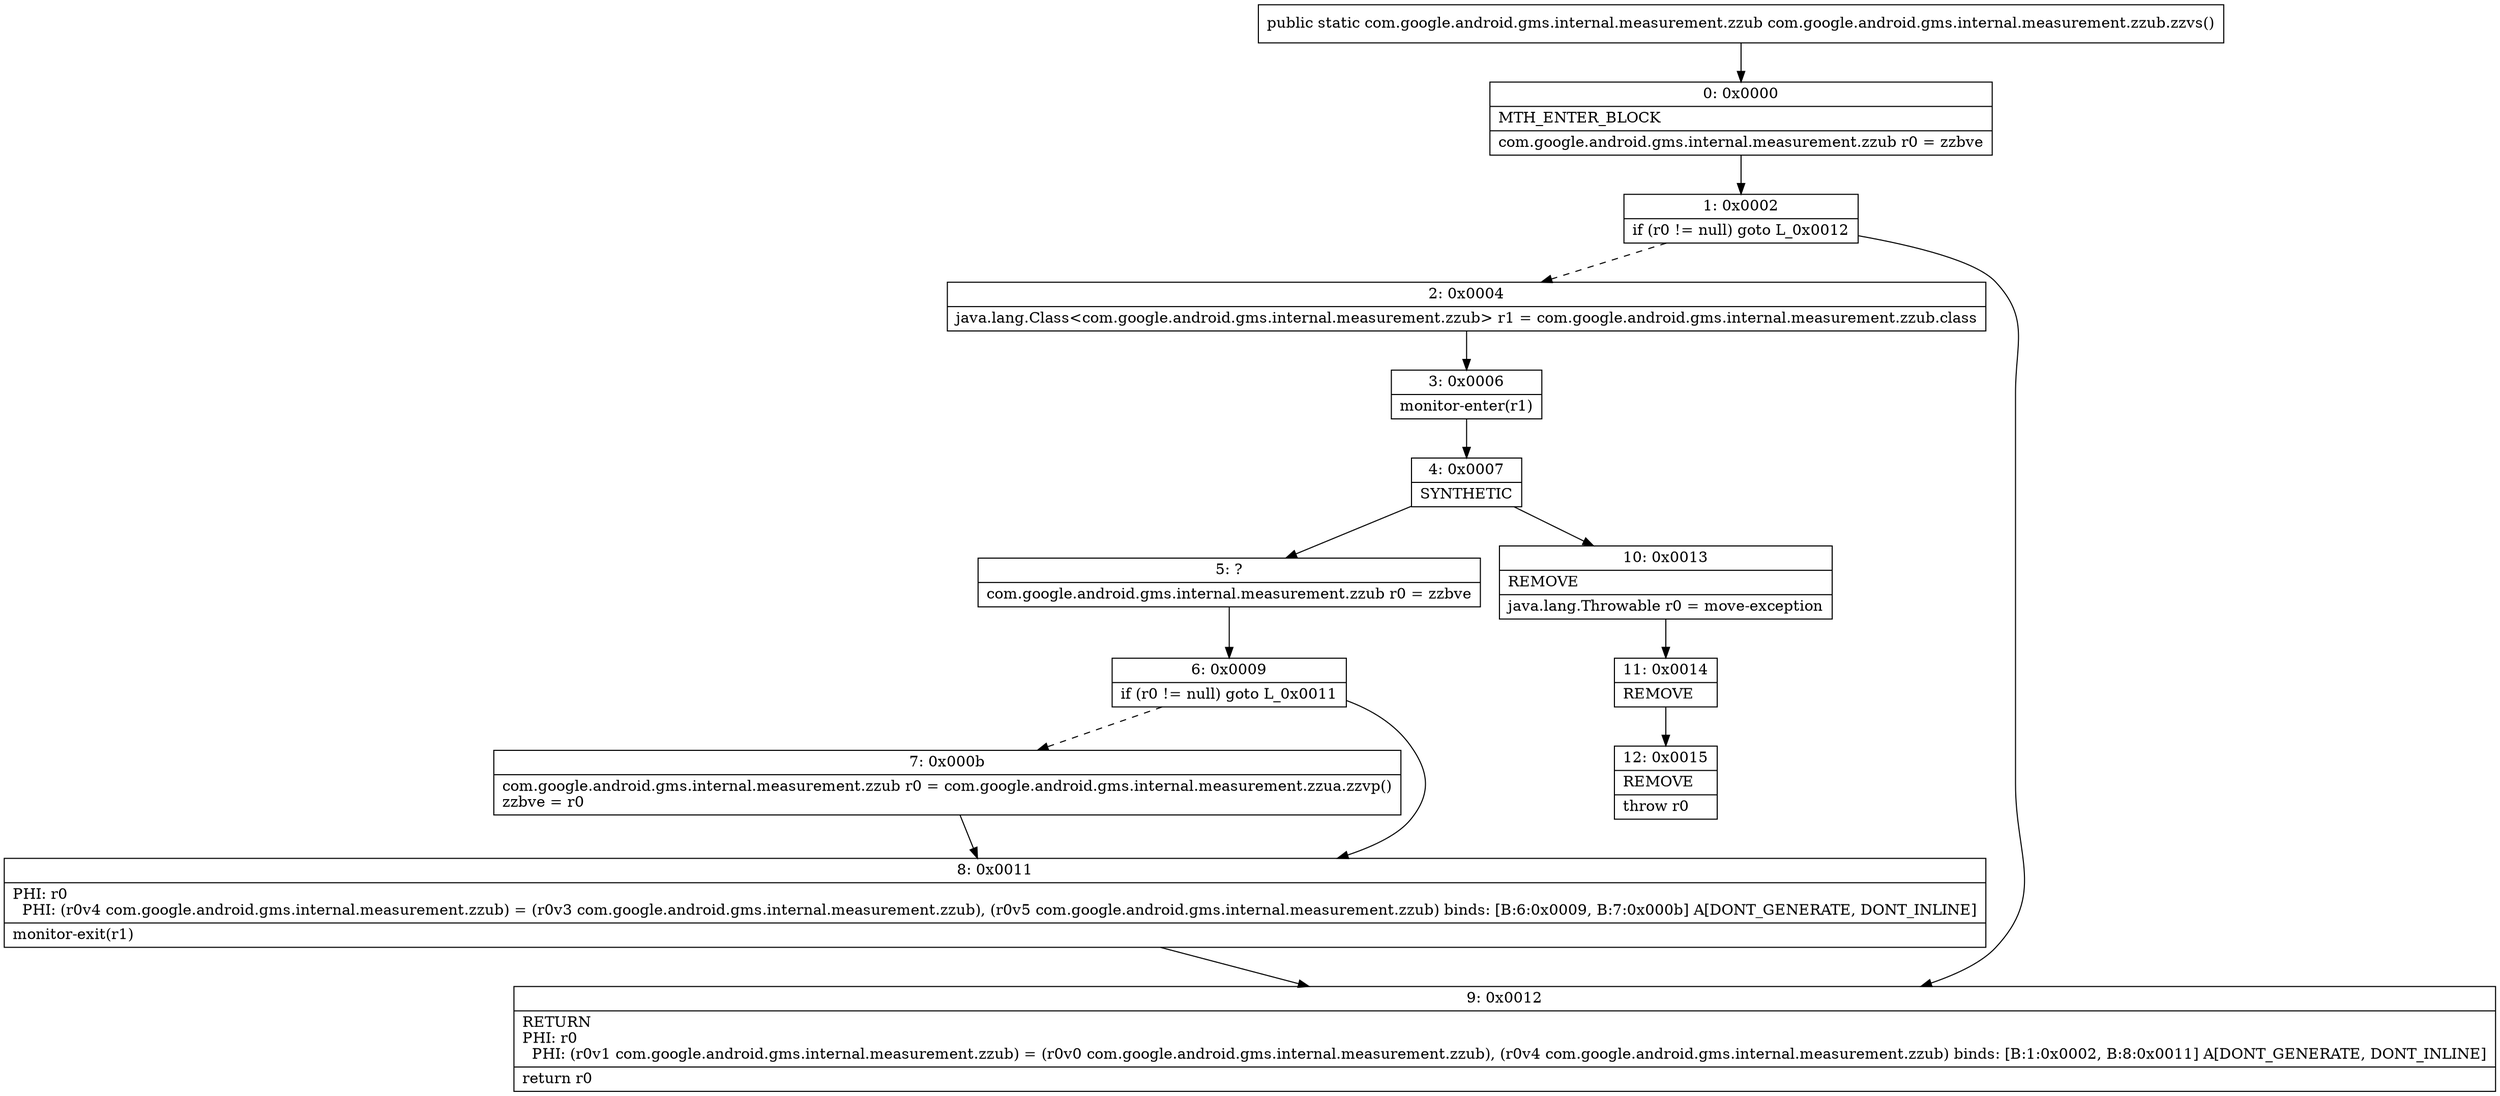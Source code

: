 digraph "CFG forcom.google.android.gms.internal.measurement.zzub.zzvs()Lcom\/google\/android\/gms\/internal\/measurement\/zzub;" {
Node_0 [shape=record,label="{0\:\ 0x0000|MTH_ENTER_BLOCK\l|com.google.android.gms.internal.measurement.zzub r0 = zzbve\l}"];
Node_1 [shape=record,label="{1\:\ 0x0002|if (r0 != null) goto L_0x0012\l}"];
Node_2 [shape=record,label="{2\:\ 0x0004|java.lang.Class\<com.google.android.gms.internal.measurement.zzub\> r1 = com.google.android.gms.internal.measurement.zzub.class\l}"];
Node_3 [shape=record,label="{3\:\ 0x0006|monitor\-enter(r1)\l}"];
Node_4 [shape=record,label="{4\:\ 0x0007|SYNTHETIC\l}"];
Node_5 [shape=record,label="{5\:\ ?|com.google.android.gms.internal.measurement.zzub r0 = zzbve\l}"];
Node_6 [shape=record,label="{6\:\ 0x0009|if (r0 != null) goto L_0x0011\l}"];
Node_7 [shape=record,label="{7\:\ 0x000b|com.google.android.gms.internal.measurement.zzub r0 = com.google.android.gms.internal.measurement.zzua.zzvp()\lzzbve = r0\l}"];
Node_8 [shape=record,label="{8\:\ 0x0011|PHI: r0 \l  PHI: (r0v4 com.google.android.gms.internal.measurement.zzub) = (r0v3 com.google.android.gms.internal.measurement.zzub), (r0v5 com.google.android.gms.internal.measurement.zzub) binds: [B:6:0x0009, B:7:0x000b] A[DONT_GENERATE, DONT_INLINE]\l|monitor\-exit(r1)\l}"];
Node_9 [shape=record,label="{9\:\ 0x0012|RETURN\lPHI: r0 \l  PHI: (r0v1 com.google.android.gms.internal.measurement.zzub) = (r0v0 com.google.android.gms.internal.measurement.zzub), (r0v4 com.google.android.gms.internal.measurement.zzub) binds: [B:1:0x0002, B:8:0x0011] A[DONT_GENERATE, DONT_INLINE]\l|return r0\l}"];
Node_10 [shape=record,label="{10\:\ 0x0013|REMOVE\l|java.lang.Throwable r0 = move\-exception\l}"];
Node_11 [shape=record,label="{11\:\ 0x0014|REMOVE\l}"];
Node_12 [shape=record,label="{12\:\ 0x0015|REMOVE\l|throw r0\l}"];
MethodNode[shape=record,label="{public static com.google.android.gms.internal.measurement.zzub com.google.android.gms.internal.measurement.zzub.zzvs() }"];
MethodNode -> Node_0;
Node_0 -> Node_1;
Node_1 -> Node_2[style=dashed];
Node_1 -> Node_9;
Node_2 -> Node_3;
Node_3 -> Node_4;
Node_4 -> Node_5;
Node_4 -> Node_10;
Node_5 -> Node_6;
Node_6 -> Node_7[style=dashed];
Node_6 -> Node_8;
Node_7 -> Node_8;
Node_8 -> Node_9;
Node_10 -> Node_11;
Node_11 -> Node_12;
}

